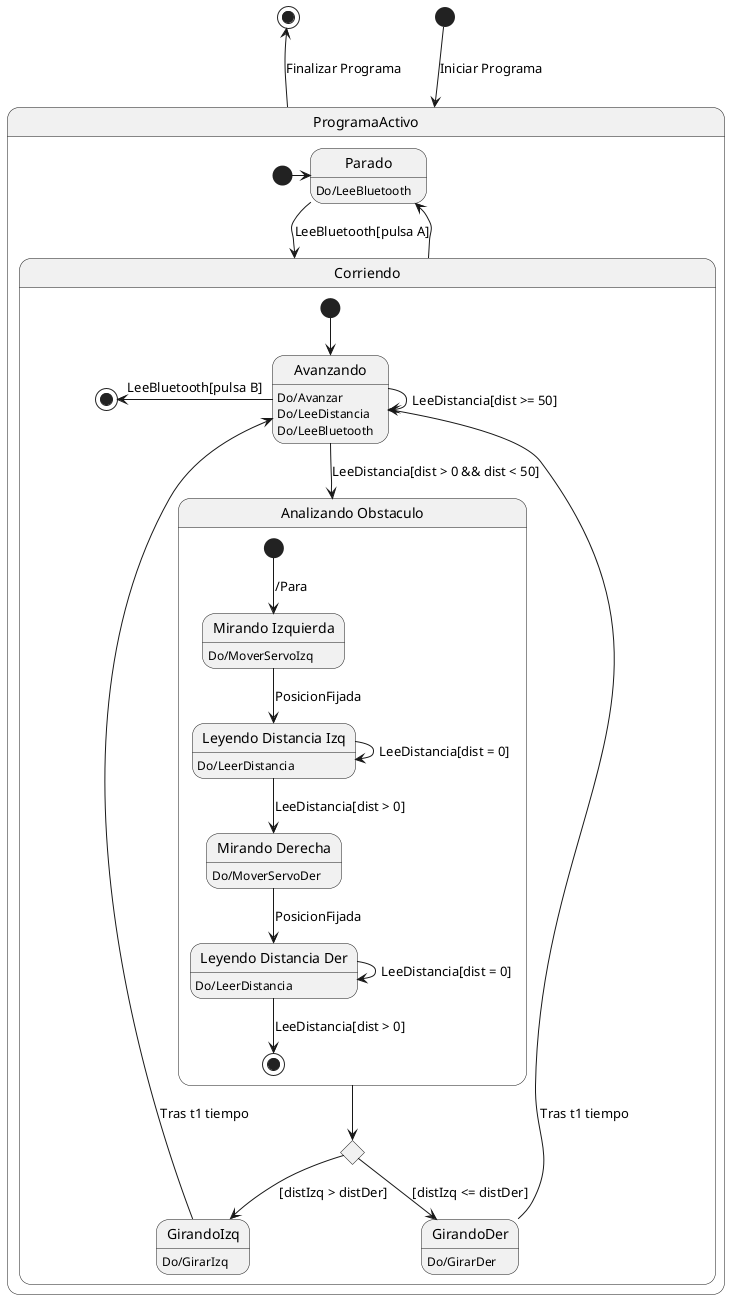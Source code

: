 @startuml
'scale 350 width
[*] --> ProgramaActivo : Iniciar Programa
ProgramaActivo -up-> [*] : Finalizar Programa
state ProgramaActivo{
state Parado
Parado:Do/LeeBluetooth
[*] -right-> Parado

state Corriendo{
    [*] --> Avanzando
    Avanzando -left-> [*]: LeeBluetooth[pulsa B]

    Avanzando:Do/Avanzar
    Avanzando:Do/LeeDistancia
    Avanzando:Do/LeeBluetooth

    state Avanzando

    state GirandoIzq
    GirandoIzq:Do/GirarIzq
    state GirandoDer
    GirandoDer:Do/GirarDer

    state "Analizando Obstaculo" as Obstaculo{
      state "Mirando Izquierda" as Izq
      state "Leyendo Distancia Izq" as DistIzq
      state "Mirando Derecha" as Der
      state "Leyendo Distancia Der" as DistDer

      Izq:Do/MoverServoIzq
      Der:Do/MoverServoDer
      DistIzq:Do/LeerDistancia
      DistDer:Do/LeerDistancia

      [*] --> Izq : /Para
      Izq --> DistIzq : PosicionFijada
      DistIzq --> DistIzq : LeeDistancia[dist = 0]
      DistIzq --> Der : LeeDistancia[dist > 0]
      Der --> DistDer : PosicionFijada
      DistDer --> DistDer : LeeDistancia[dist = 0]
      DistDer --> [*] : LeeDistancia[dist > 0]
    }
    state DondeGirar <<choice>>
}
}
Parado --> Corriendo : LeeBluetooth[pulsa A]
Corriendo --> Parado
Avanzando --> Avanzando : LeeDistancia[dist >= 50]
Avanzando --> Obstaculo : LeeDistancia[dist > 0 && dist < 50]
Obstaculo --> DondeGirar
DondeGirar --> GirandoIzq : [distIzq > distDer]
DondeGirar --> GirandoDer : [distIzq <= distDer]
GirandoIzq --> Avanzando : Tras t1 tiempo
GirandoDer --> Avanzando : Tras t1 tiempo

@enduml